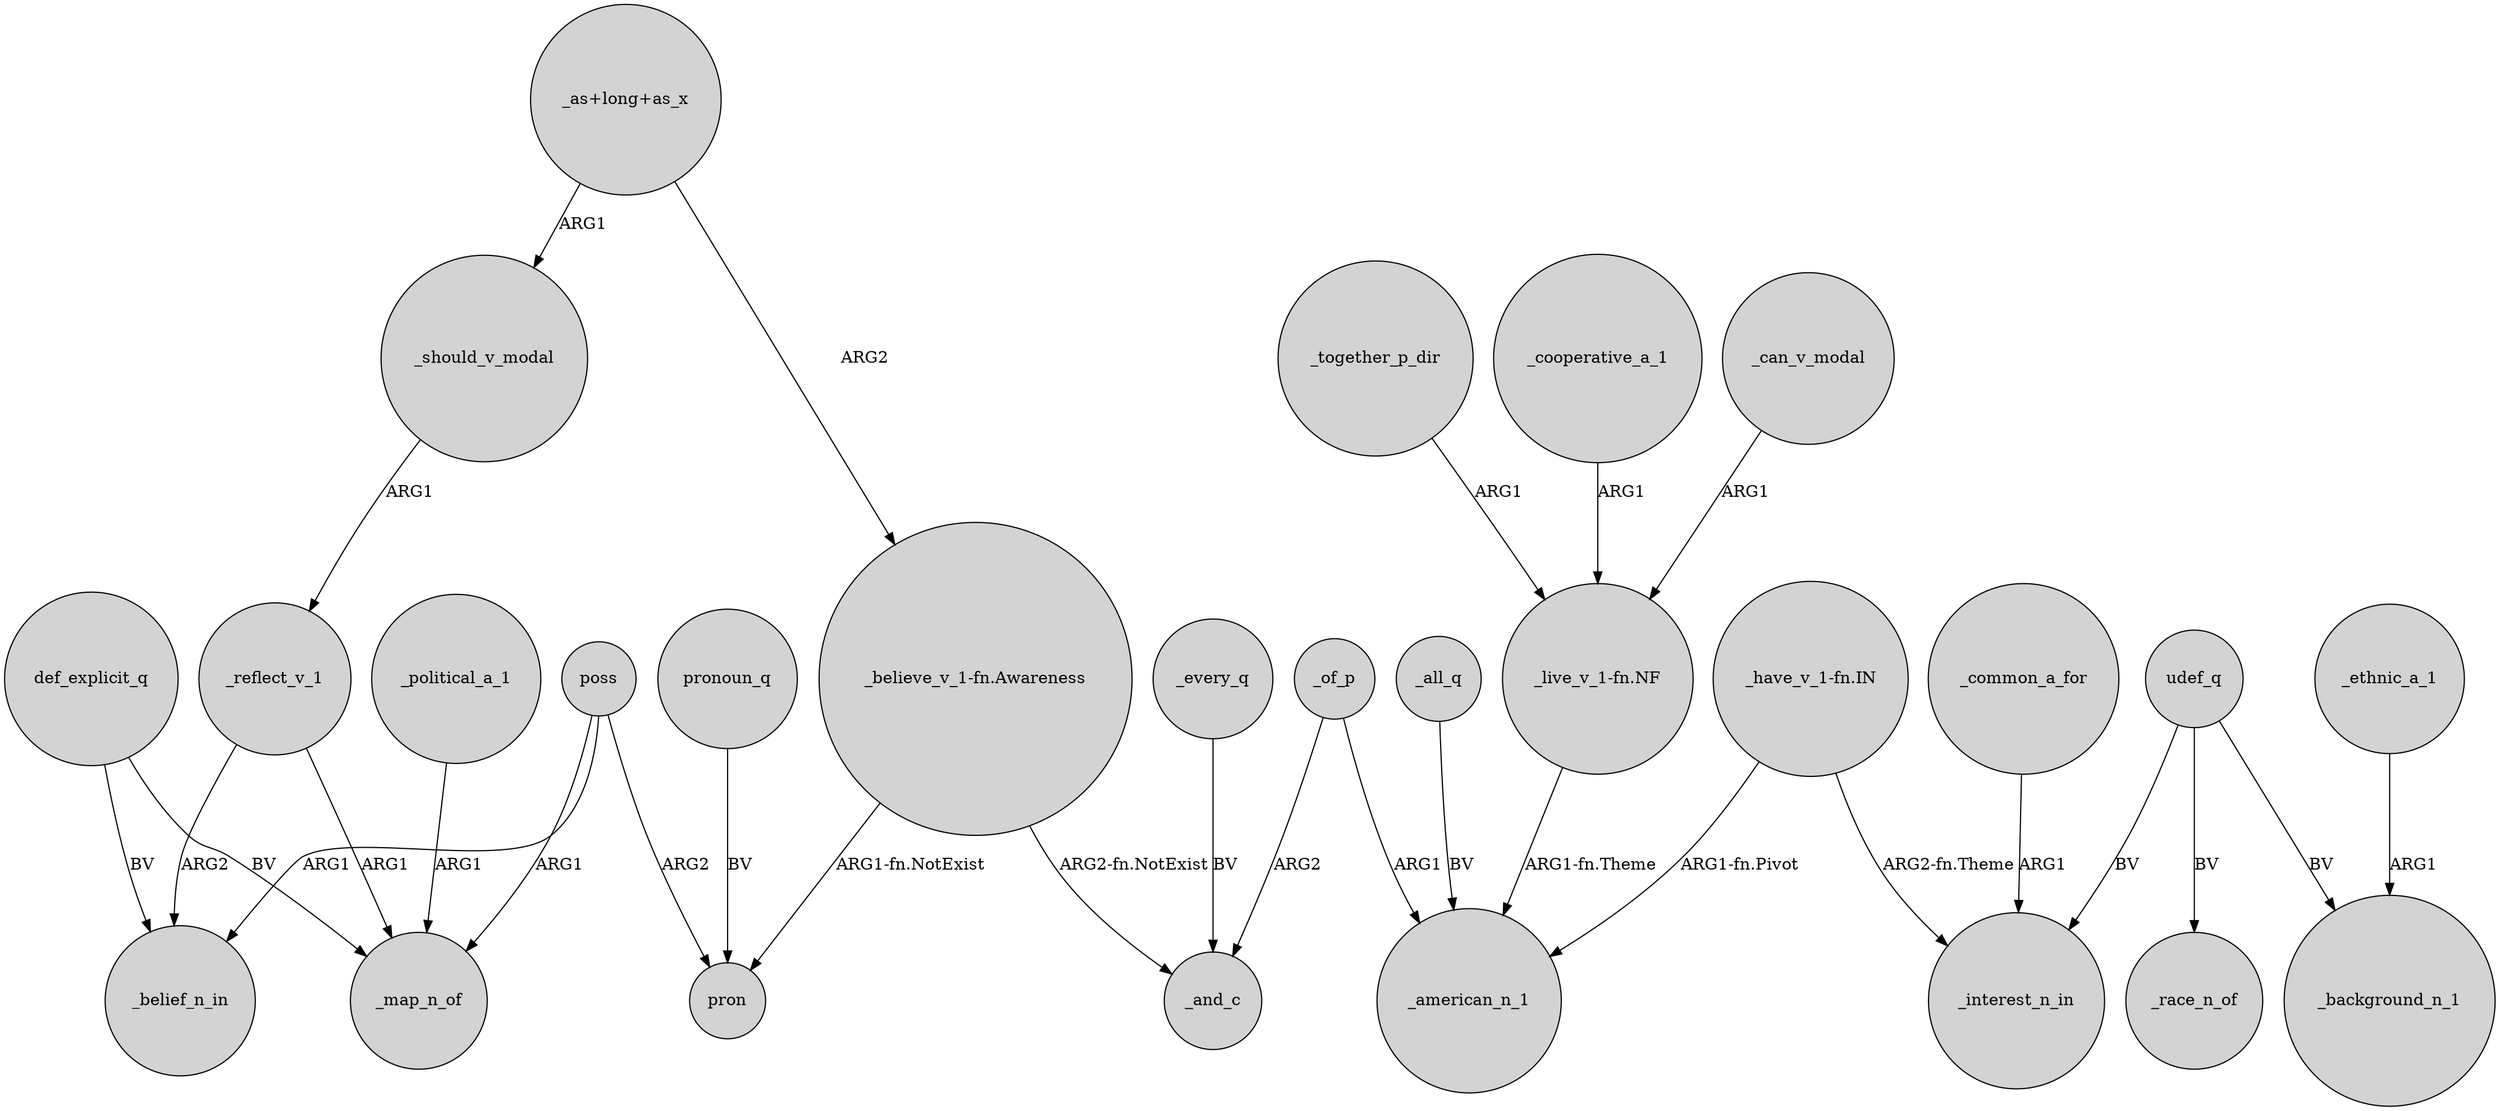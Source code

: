 digraph {
	node [shape=circle style=filled]
	_reflect_v_1 -> _belief_n_in [label=ARG2]
	_every_q -> _and_c [label=BV]
	udef_q -> _race_n_of [label=BV]
	"_live_v_1-fn.NF" -> _american_n_1 [label="ARG1-fn.Theme"]
	poss -> pron [label=ARG2]
	_together_p_dir -> "_live_v_1-fn.NF" [label=ARG1]
	_cooperative_a_1 -> "_live_v_1-fn.NF" [label=ARG1]
	_ethnic_a_1 -> _background_n_1 [label=ARG1]
	def_explicit_q -> _belief_n_in [label=BV]
	"_have_v_1-fn.IN" -> _american_n_1 [label="ARG1-fn.Pivot"]
	_reflect_v_1 -> _map_n_of [label=ARG1]
	_of_p -> _and_c [label=ARG2]
	udef_q -> _background_n_1 [label=BV]
	udef_q -> _interest_n_in [label=BV]
	pronoun_q -> pron [label=BV]
	_political_a_1 -> _map_n_of [label=ARG1]
	def_explicit_q -> _map_n_of [label=BV]
	"_as+long+as_x" -> _should_v_modal [label=ARG1]
	poss -> _map_n_of [label=ARG1]
	_should_v_modal -> _reflect_v_1 [label=ARG1]
	"_have_v_1-fn.IN" -> _interest_n_in [label="ARG2-fn.Theme"]
	"_believe_v_1-fn.Awareness" -> _and_c [label="ARG2-fn.NotExist"]
	_can_v_modal -> "_live_v_1-fn.NF" [label=ARG1]
	poss -> _belief_n_in [label=ARG1]
	_all_q -> _american_n_1 [label=BV]
	_of_p -> _american_n_1 [label=ARG1]
	"_believe_v_1-fn.Awareness" -> pron [label="ARG1-fn.NotExist"]
	"_as+long+as_x" -> "_believe_v_1-fn.Awareness" [label=ARG2]
	_common_a_for -> _interest_n_in [label=ARG1]
}
